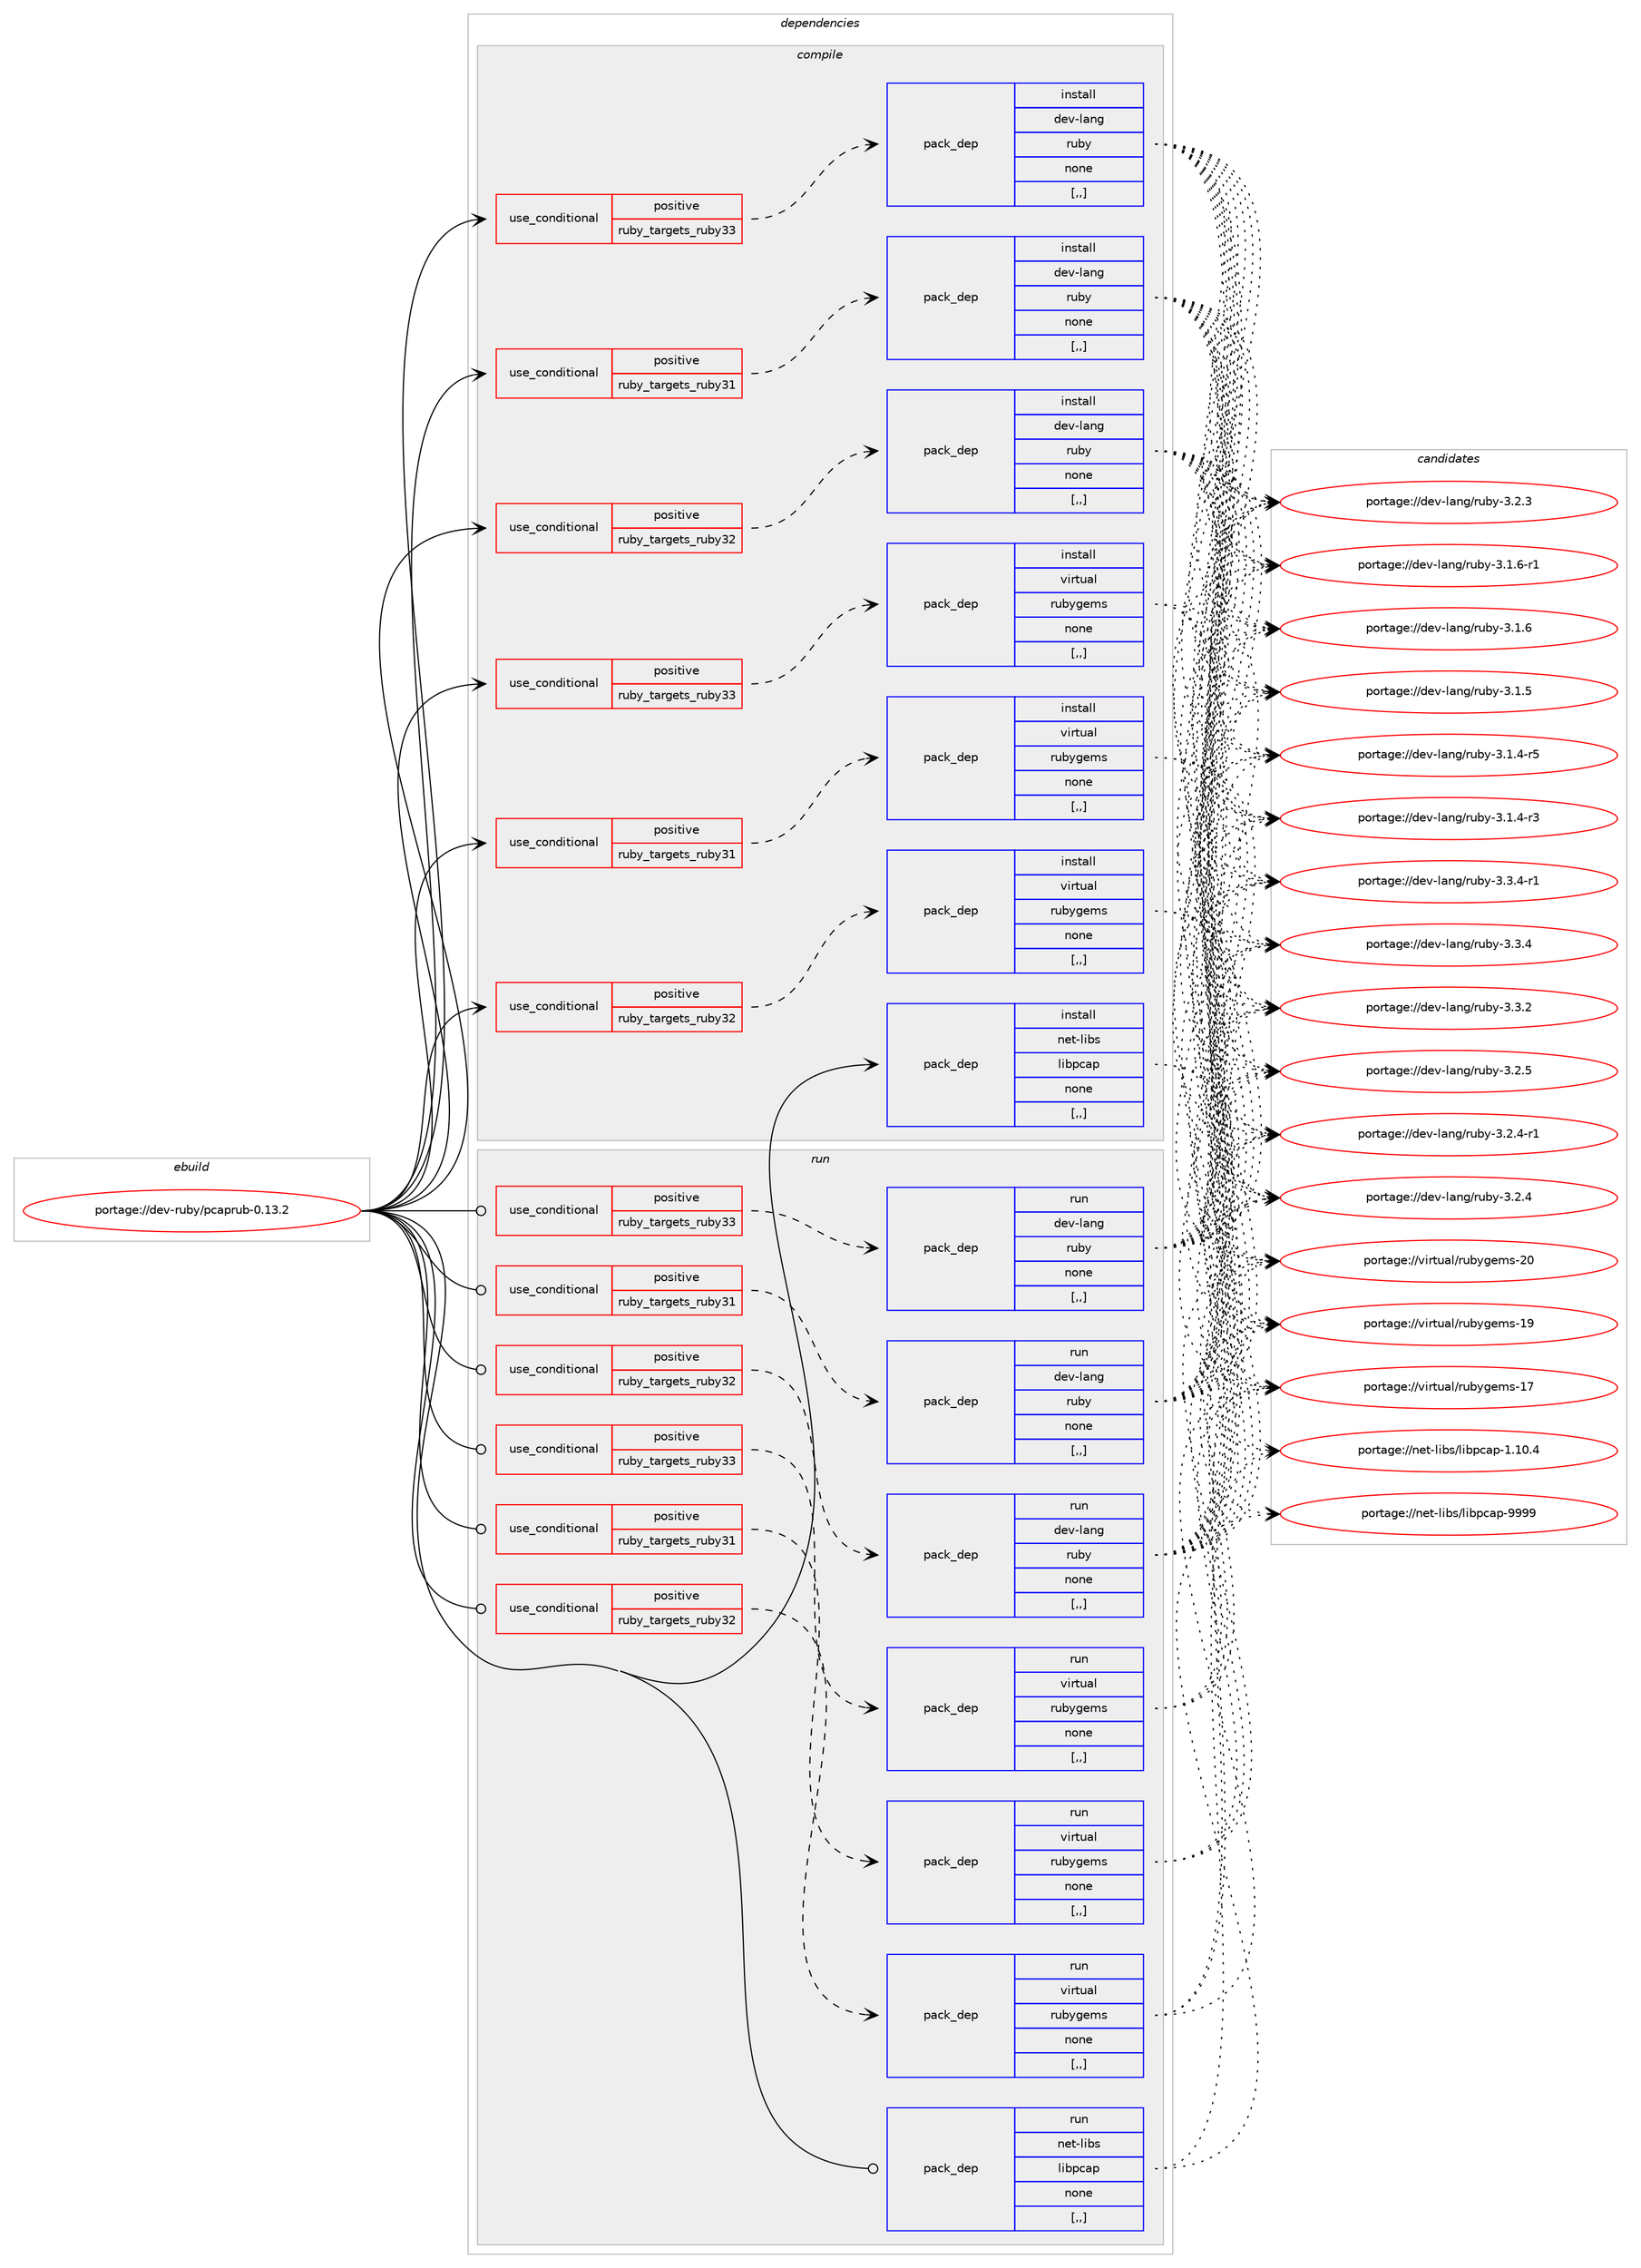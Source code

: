digraph prolog {

# *************
# Graph options
# *************

newrank=true;
concentrate=true;
compound=true;
graph [rankdir=LR,fontname=Helvetica,fontsize=10,ranksep=1.5];#, ranksep=2.5, nodesep=0.2];
edge  [arrowhead=vee];
node  [fontname=Helvetica,fontsize=10];

# **********
# The ebuild
# **********

subgraph cluster_leftcol {
color=gray;
label=<<i>ebuild</i>>;
id [label="portage://dev-ruby/pcaprub-0.13.2", color=red, width=4, href="../dev-ruby/pcaprub-0.13.2.svg"];
}

# ****************
# The dependencies
# ****************

subgraph cluster_midcol {
color=gray;
label=<<i>dependencies</i>>;
subgraph cluster_compile {
fillcolor="#eeeeee";
style=filled;
label=<<i>compile</i>>;
subgraph cond52413 {
dependency193895 [label=<<TABLE BORDER="0" CELLBORDER="1" CELLSPACING="0" CELLPADDING="4"><TR><TD ROWSPAN="3" CELLPADDING="10">use_conditional</TD></TR><TR><TD>positive</TD></TR><TR><TD>ruby_targets_ruby31</TD></TR></TABLE>>, shape=none, color=red];
subgraph pack140130 {
dependency193896 [label=<<TABLE BORDER="0" CELLBORDER="1" CELLSPACING="0" CELLPADDING="4" WIDTH="220"><TR><TD ROWSPAN="6" CELLPADDING="30">pack_dep</TD></TR><TR><TD WIDTH="110">install</TD></TR><TR><TD>dev-lang</TD></TR><TR><TD>ruby</TD></TR><TR><TD>none</TD></TR><TR><TD>[,,]</TD></TR></TABLE>>, shape=none, color=blue];
}
dependency193895:e -> dependency193896:w [weight=20,style="dashed",arrowhead="vee"];
}
id:e -> dependency193895:w [weight=20,style="solid",arrowhead="vee"];
subgraph cond52414 {
dependency193897 [label=<<TABLE BORDER="0" CELLBORDER="1" CELLSPACING="0" CELLPADDING="4"><TR><TD ROWSPAN="3" CELLPADDING="10">use_conditional</TD></TR><TR><TD>positive</TD></TR><TR><TD>ruby_targets_ruby31</TD></TR></TABLE>>, shape=none, color=red];
subgraph pack140131 {
dependency193898 [label=<<TABLE BORDER="0" CELLBORDER="1" CELLSPACING="0" CELLPADDING="4" WIDTH="220"><TR><TD ROWSPAN="6" CELLPADDING="30">pack_dep</TD></TR><TR><TD WIDTH="110">install</TD></TR><TR><TD>virtual</TD></TR><TR><TD>rubygems</TD></TR><TR><TD>none</TD></TR><TR><TD>[,,]</TD></TR></TABLE>>, shape=none, color=blue];
}
dependency193897:e -> dependency193898:w [weight=20,style="dashed",arrowhead="vee"];
}
id:e -> dependency193897:w [weight=20,style="solid",arrowhead="vee"];
subgraph cond52415 {
dependency193899 [label=<<TABLE BORDER="0" CELLBORDER="1" CELLSPACING="0" CELLPADDING="4"><TR><TD ROWSPAN="3" CELLPADDING="10">use_conditional</TD></TR><TR><TD>positive</TD></TR><TR><TD>ruby_targets_ruby32</TD></TR></TABLE>>, shape=none, color=red];
subgraph pack140132 {
dependency193900 [label=<<TABLE BORDER="0" CELLBORDER="1" CELLSPACING="0" CELLPADDING="4" WIDTH="220"><TR><TD ROWSPAN="6" CELLPADDING="30">pack_dep</TD></TR><TR><TD WIDTH="110">install</TD></TR><TR><TD>dev-lang</TD></TR><TR><TD>ruby</TD></TR><TR><TD>none</TD></TR><TR><TD>[,,]</TD></TR></TABLE>>, shape=none, color=blue];
}
dependency193899:e -> dependency193900:w [weight=20,style="dashed",arrowhead="vee"];
}
id:e -> dependency193899:w [weight=20,style="solid",arrowhead="vee"];
subgraph cond52416 {
dependency193901 [label=<<TABLE BORDER="0" CELLBORDER="1" CELLSPACING="0" CELLPADDING="4"><TR><TD ROWSPAN="3" CELLPADDING="10">use_conditional</TD></TR><TR><TD>positive</TD></TR><TR><TD>ruby_targets_ruby32</TD></TR></TABLE>>, shape=none, color=red];
subgraph pack140133 {
dependency193902 [label=<<TABLE BORDER="0" CELLBORDER="1" CELLSPACING="0" CELLPADDING="4" WIDTH="220"><TR><TD ROWSPAN="6" CELLPADDING="30">pack_dep</TD></TR><TR><TD WIDTH="110">install</TD></TR><TR><TD>virtual</TD></TR><TR><TD>rubygems</TD></TR><TR><TD>none</TD></TR><TR><TD>[,,]</TD></TR></TABLE>>, shape=none, color=blue];
}
dependency193901:e -> dependency193902:w [weight=20,style="dashed",arrowhead="vee"];
}
id:e -> dependency193901:w [weight=20,style="solid",arrowhead="vee"];
subgraph cond52417 {
dependency193903 [label=<<TABLE BORDER="0" CELLBORDER="1" CELLSPACING="0" CELLPADDING="4"><TR><TD ROWSPAN="3" CELLPADDING="10">use_conditional</TD></TR><TR><TD>positive</TD></TR><TR><TD>ruby_targets_ruby33</TD></TR></TABLE>>, shape=none, color=red];
subgraph pack140134 {
dependency193904 [label=<<TABLE BORDER="0" CELLBORDER="1" CELLSPACING="0" CELLPADDING="4" WIDTH="220"><TR><TD ROWSPAN="6" CELLPADDING="30">pack_dep</TD></TR><TR><TD WIDTH="110">install</TD></TR><TR><TD>dev-lang</TD></TR><TR><TD>ruby</TD></TR><TR><TD>none</TD></TR><TR><TD>[,,]</TD></TR></TABLE>>, shape=none, color=blue];
}
dependency193903:e -> dependency193904:w [weight=20,style="dashed",arrowhead="vee"];
}
id:e -> dependency193903:w [weight=20,style="solid",arrowhead="vee"];
subgraph cond52418 {
dependency193905 [label=<<TABLE BORDER="0" CELLBORDER="1" CELLSPACING="0" CELLPADDING="4"><TR><TD ROWSPAN="3" CELLPADDING="10">use_conditional</TD></TR><TR><TD>positive</TD></TR><TR><TD>ruby_targets_ruby33</TD></TR></TABLE>>, shape=none, color=red];
subgraph pack140135 {
dependency193906 [label=<<TABLE BORDER="0" CELLBORDER="1" CELLSPACING="0" CELLPADDING="4" WIDTH="220"><TR><TD ROWSPAN="6" CELLPADDING="30">pack_dep</TD></TR><TR><TD WIDTH="110">install</TD></TR><TR><TD>virtual</TD></TR><TR><TD>rubygems</TD></TR><TR><TD>none</TD></TR><TR><TD>[,,]</TD></TR></TABLE>>, shape=none, color=blue];
}
dependency193905:e -> dependency193906:w [weight=20,style="dashed",arrowhead="vee"];
}
id:e -> dependency193905:w [weight=20,style="solid",arrowhead="vee"];
subgraph pack140136 {
dependency193907 [label=<<TABLE BORDER="0" CELLBORDER="1" CELLSPACING="0" CELLPADDING="4" WIDTH="220"><TR><TD ROWSPAN="6" CELLPADDING="30">pack_dep</TD></TR><TR><TD WIDTH="110">install</TD></TR><TR><TD>net-libs</TD></TR><TR><TD>libpcap</TD></TR><TR><TD>none</TD></TR><TR><TD>[,,]</TD></TR></TABLE>>, shape=none, color=blue];
}
id:e -> dependency193907:w [weight=20,style="solid",arrowhead="vee"];
}
subgraph cluster_compileandrun {
fillcolor="#eeeeee";
style=filled;
label=<<i>compile and run</i>>;
}
subgraph cluster_run {
fillcolor="#eeeeee";
style=filled;
label=<<i>run</i>>;
subgraph cond52419 {
dependency193908 [label=<<TABLE BORDER="0" CELLBORDER="1" CELLSPACING="0" CELLPADDING="4"><TR><TD ROWSPAN="3" CELLPADDING="10">use_conditional</TD></TR><TR><TD>positive</TD></TR><TR><TD>ruby_targets_ruby31</TD></TR></TABLE>>, shape=none, color=red];
subgraph pack140137 {
dependency193909 [label=<<TABLE BORDER="0" CELLBORDER="1" CELLSPACING="0" CELLPADDING="4" WIDTH="220"><TR><TD ROWSPAN="6" CELLPADDING="30">pack_dep</TD></TR><TR><TD WIDTH="110">run</TD></TR><TR><TD>dev-lang</TD></TR><TR><TD>ruby</TD></TR><TR><TD>none</TD></TR><TR><TD>[,,]</TD></TR></TABLE>>, shape=none, color=blue];
}
dependency193908:e -> dependency193909:w [weight=20,style="dashed",arrowhead="vee"];
}
id:e -> dependency193908:w [weight=20,style="solid",arrowhead="odot"];
subgraph cond52420 {
dependency193910 [label=<<TABLE BORDER="0" CELLBORDER="1" CELLSPACING="0" CELLPADDING="4"><TR><TD ROWSPAN="3" CELLPADDING="10">use_conditional</TD></TR><TR><TD>positive</TD></TR><TR><TD>ruby_targets_ruby31</TD></TR></TABLE>>, shape=none, color=red];
subgraph pack140138 {
dependency193911 [label=<<TABLE BORDER="0" CELLBORDER="1" CELLSPACING="0" CELLPADDING="4" WIDTH="220"><TR><TD ROWSPAN="6" CELLPADDING="30">pack_dep</TD></TR><TR><TD WIDTH="110">run</TD></TR><TR><TD>virtual</TD></TR><TR><TD>rubygems</TD></TR><TR><TD>none</TD></TR><TR><TD>[,,]</TD></TR></TABLE>>, shape=none, color=blue];
}
dependency193910:e -> dependency193911:w [weight=20,style="dashed",arrowhead="vee"];
}
id:e -> dependency193910:w [weight=20,style="solid",arrowhead="odot"];
subgraph cond52421 {
dependency193912 [label=<<TABLE BORDER="0" CELLBORDER="1" CELLSPACING="0" CELLPADDING="4"><TR><TD ROWSPAN="3" CELLPADDING="10">use_conditional</TD></TR><TR><TD>positive</TD></TR><TR><TD>ruby_targets_ruby32</TD></TR></TABLE>>, shape=none, color=red];
subgraph pack140139 {
dependency193913 [label=<<TABLE BORDER="0" CELLBORDER="1" CELLSPACING="0" CELLPADDING="4" WIDTH="220"><TR><TD ROWSPAN="6" CELLPADDING="30">pack_dep</TD></TR><TR><TD WIDTH="110">run</TD></TR><TR><TD>dev-lang</TD></TR><TR><TD>ruby</TD></TR><TR><TD>none</TD></TR><TR><TD>[,,]</TD></TR></TABLE>>, shape=none, color=blue];
}
dependency193912:e -> dependency193913:w [weight=20,style="dashed",arrowhead="vee"];
}
id:e -> dependency193912:w [weight=20,style="solid",arrowhead="odot"];
subgraph cond52422 {
dependency193914 [label=<<TABLE BORDER="0" CELLBORDER="1" CELLSPACING="0" CELLPADDING="4"><TR><TD ROWSPAN="3" CELLPADDING="10">use_conditional</TD></TR><TR><TD>positive</TD></TR><TR><TD>ruby_targets_ruby32</TD></TR></TABLE>>, shape=none, color=red];
subgraph pack140140 {
dependency193915 [label=<<TABLE BORDER="0" CELLBORDER="1" CELLSPACING="0" CELLPADDING="4" WIDTH="220"><TR><TD ROWSPAN="6" CELLPADDING="30">pack_dep</TD></TR><TR><TD WIDTH="110">run</TD></TR><TR><TD>virtual</TD></TR><TR><TD>rubygems</TD></TR><TR><TD>none</TD></TR><TR><TD>[,,]</TD></TR></TABLE>>, shape=none, color=blue];
}
dependency193914:e -> dependency193915:w [weight=20,style="dashed",arrowhead="vee"];
}
id:e -> dependency193914:w [weight=20,style="solid",arrowhead="odot"];
subgraph cond52423 {
dependency193916 [label=<<TABLE BORDER="0" CELLBORDER="1" CELLSPACING="0" CELLPADDING="4"><TR><TD ROWSPAN="3" CELLPADDING="10">use_conditional</TD></TR><TR><TD>positive</TD></TR><TR><TD>ruby_targets_ruby33</TD></TR></TABLE>>, shape=none, color=red];
subgraph pack140141 {
dependency193917 [label=<<TABLE BORDER="0" CELLBORDER="1" CELLSPACING="0" CELLPADDING="4" WIDTH="220"><TR><TD ROWSPAN="6" CELLPADDING="30">pack_dep</TD></TR><TR><TD WIDTH="110">run</TD></TR><TR><TD>dev-lang</TD></TR><TR><TD>ruby</TD></TR><TR><TD>none</TD></TR><TR><TD>[,,]</TD></TR></TABLE>>, shape=none, color=blue];
}
dependency193916:e -> dependency193917:w [weight=20,style="dashed",arrowhead="vee"];
}
id:e -> dependency193916:w [weight=20,style="solid",arrowhead="odot"];
subgraph cond52424 {
dependency193918 [label=<<TABLE BORDER="0" CELLBORDER="1" CELLSPACING="0" CELLPADDING="4"><TR><TD ROWSPAN="3" CELLPADDING="10">use_conditional</TD></TR><TR><TD>positive</TD></TR><TR><TD>ruby_targets_ruby33</TD></TR></TABLE>>, shape=none, color=red];
subgraph pack140142 {
dependency193919 [label=<<TABLE BORDER="0" CELLBORDER="1" CELLSPACING="0" CELLPADDING="4" WIDTH="220"><TR><TD ROWSPAN="6" CELLPADDING="30">pack_dep</TD></TR><TR><TD WIDTH="110">run</TD></TR><TR><TD>virtual</TD></TR><TR><TD>rubygems</TD></TR><TR><TD>none</TD></TR><TR><TD>[,,]</TD></TR></TABLE>>, shape=none, color=blue];
}
dependency193918:e -> dependency193919:w [weight=20,style="dashed",arrowhead="vee"];
}
id:e -> dependency193918:w [weight=20,style="solid",arrowhead="odot"];
subgraph pack140143 {
dependency193920 [label=<<TABLE BORDER="0" CELLBORDER="1" CELLSPACING="0" CELLPADDING="4" WIDTH="220"><TR><TD ROWSPAN="6" CELLPADDING="30">pack_dep</TD></TR><TR><TD WIDTH="110">run</TD></TR><TR><TD>net-libs</TD></TR><TR><TD>libpcap</TD></TR><TR><TD>none</TD></TR><TR><TD>[,,]</TD></TR></TABLE>>, shape=none, color=blue];
}
id:e -> dependency193920:w [weight=20,style="solid",arrowhead="odot"];
}
}

# **************
# The candidates
# **************

subgraph cluster_choices {
rank=same;
color=gray;
label=<<i>candidates</i>>;

subgraph choice140130 {
color=black;
nodesep=1;
choice100101118451089711010347114117981214551465146524511449 [label="portage://dev-lang/ruby-3.3.4-r1", color=red, width=4,href="../dev-lang/ruby-3.3.4-r1.svg"];
choice10010111845108971101034711411798121455146514652 [label="portage://dev-lang/ruby-3.3.4", color=red, width=4,href="../dev-lang/ruby-3.3.4.svg"];
choice10010111845108971101034711411798121455146514650 [label="portage://dev-lang/ruby-3.3.2", color=red, width=4,href="../dev-lang/ruby-3.3.2.svg"];
choice10010111845108971101034711411798121455146504653 [label="portage://dev-lang/ruby-3.2.5", color=red, width=4,href="../dev-lang/ruby-3.2.5.svg"];
choice100101118451089711010347114117981214551465046524511449 [label="portage://dev-lang/ruby-3.2.4-r1", color=red, width=4,href="../dev-lang/ruby-3.2.4-r1.svg"];
choice10010111845108971101034711411798121455146504652 [label="portage://dev-lang/ruby-3.2.4", color=red, width=4,href="../dev-lang/ruby-3.2.4.svg"];
choice10010111845108971101034711411798121455146504651 [label="portage://dev-lang/ruby-3.2.3", color=red, width=4,href="../dev-lang/ruby-3.2.3.svg"];
choice100101118451089711010347114117981214551464946544511449 [label="portage://dev-lang/ruby-3.1.6-r1", color=red, width=4,href="../dev-lang/ruby-3.1.6-r1.svg"];
choice10010111845108971101034711411798121455146494654 [label="portage://dev-lang/ruby-3.1.6", color=red, width=4,href="../dev-lang/ruby-3.1.6.svg"];
choice10010111845108971101034711411798121455146494653 [label="portage://dev-lang/ruby-3.1.5", color=red, width=4,href="../dev-lang/ruby-3.1.5.svg"];
choice100101118451089711010347114117981214551464946524511453 [label="portage://dev-lang/ruby-3.1.4-r5", color=red, width=4,href="../dev-lang/ruby-3.1.4-r5.svg"];
choice100101118451089711010347114117981214551464946524511451 [label="portage://dev-lang/ruby-3.1.4-r3", color=red, width=4,href="../dev-lang/ruby-3.1.4-r3.svg"];
dependency193896:e -> choice100101118451089711010347114117981214551465146524511449:w [style=dotted,weight="100"];
dependency193896:e -> choice10010111845108971101034711411798121455146514652:w [style=dotted,weight="100"];
dependency193896:e -> choice10010111845108971101034711411798121455146514650:w [style=dotted,weight="100"];
dependency193896:e -> choice10010111845108971101034711411798121455146504653:w [style=dotted,weight="100"];
dependency193896:e -> choice100101118451089711010347114117981214551465046524511449:w [style=dotted,weight="100"];
dependency193896:e -> choice10010111845108971101034711411798121455146504652:w [style=dotted,weight="100"];
dependency193896:e -> choice10010111845108971101034711411798121455146504651:w [style=dotted,weight="100"];
dependency193896:e -> choice100101118451089711010347114117981214551464946544511449:w [style=dotted,weight="100"];
dependency193896:e -> choice10010111845108971101034711411798121455146494654:w [style=dotted,weight="100"];
dependency193896:e -> choice10010111845108971101034711411798121455146494653:w [style=dotted,weight="100"];
dependency193896:e -> choice100101118451089711010347114117981214551464946524511453:w [style=dotted,weight="100"];
dependency193896:e -> choice100101118451089711010347114117981214551464946524511451:w [style=dotted,weight="100"];
}
subgraph choice140131 {
color=black;
nodesep=1;
choice118105114116117971084711411798121103101109115455048 [label="portage://virtual/rubygems-20", color=red, width=4,href="../virtual/rubygems-20.svg"];
choice118105114116117971084711411798121103101109115454957 [label="portage://virtual/rubygems-19", color=red, width=4,href="../virtual/rubygems-19.svg"];
choice118105114116117971084711411798121103101109115454955 [label="portage://virtual/rubygems-17", color=red, width=4,href="../virtual/rubygems-17.svg"];
dependency193898:e -> choice118105114116117971084711411798121103101109115455048:w [style=dotted,weight="100"];
dependency193898:e -> choice118105114116117971084711411798121103101109115454957:w [style=dotted,weight="100"];
dependency193898:e -> choice118105114116117971084711411798121103101109115454955:w [style=dotted,weight="100"];
}
subgraph choice140132 {
color=black;
nodesep=1;
choice100101118451089711010347114117981214551465146524511449 [label="portage://dev-lang/ruby-3.3.4-r1", color=red, width=4,href="../dev-lang/ruby-3.3.4-r1.svg"];
choice10010111845108971101034711411798121455146514652 [label="portage://dev-lang/ruby-3.3.4", color=red, width=4,href="../dev-lang/ruby-3.3.4.svg"];
choice10010111845108971101034711411798121455146514650 [label="portage://dev-lang/ruby-3.3.2", color=red, width=4,href="../dev-lang/ruby-3.3.2.svg"];
choice10010111845108971101034711411798121455146504653 [label="portage://dev-lang/ruby-3.2.5", color=red, width=4,href="../dev-lang/ruby-3.2.5.svg"];
choice100101118451089711010347114117981214551465046524511449 [label="portage://dev-lang/ruby-3.2.4-r1", color=red, width=4,href="../dev-lang/ruby-3.2.4-r1.svg"];
choice10010111845108971101034711411798121455146504652 [label="portage://dev-lang/ruby-3.2.4", color=red, width=4,href="../dev-lang/ruby-3.2.4.svg"];
choice10010111845108971101034711411798121455146504651 [label="portage://dev-lang/ruby-3.2.3", color=red, width=4,href="../dev-lang/ruby-3.2.3.svg"];
choice100101118451089711010347114117981214551464946544511449 [label="portage://dev-lang/ruby-3.1.6-r1", color=red, width=4,href="../dev-lang/ruby-3.1.6-r1.svg"];
choice10010111845108971101034711411798121455146494654 [label="portage://dev-lang/ruby-3.1.6", color=red, width=4,href="../dev-lang/ruby-3.1.6.svg"];
choice10010111845108971101034711411798121455146494653 [label="portage://dev-lang/ruby-3.1.5", color=red, width=4,href="../dev-lang/ruby-3.1.5.svg"];
choice100101118451089711010347114117981214551464946524511453 [label="portage://dev-lang/ruby-3.1.4-r5", color=red, width=4,href="../dev-lang/ruby-3.1.4-r5.svg"];
choice100101118451089711010347114117981214551464946524511451 [label="portage://dev-lang/ruby-3.1.4-r3", color=red, width=4,href="../dev-lang/ruby-3.1.4-r3.svg"];
dependency193900:e -> choice100101118451089711010347114117981214551465146524511449:w [style=dotted,weight="100"];
dependency193900:e -> choice10010111845108971101034711411798121455146514652:w [style=dotted,weight="100"];
dependency193900:e -> choice10010111845108971101034711411798121455146514650:w [style=dotted,weight="100"];
dependency193900:e -> choice10010111845108971101034711411798121455146504653:w [style=dotted,weight="100"];
dependency193900:e -> choice100101118451089711010347114117981214551465046524511449:w [style=dotted,weight="100"];
dependency193900:e -> choice10010111845108971101034711411798121455146504652:w [style=dotted,weight="100"];
dependency193900:e -> choice10010111845108971101034711411798121455146504651:w [style=dotted,weight="100"];
dependency193900:e -> choice100101118451089711010347114117981214551464946544511449:w [style=dotted,weight="100"];
dependency193900:e -> choice10010111845108971101034711411798121455146494654:w [style=dotted,weight="100"];
dependency193900:e -> choice10010111845108971101034711411798121455146494653:w [style=dotted,weight="100"];
dependency193900:e -> choice100101118451089711010347114117981214551464946524511453:w [style=dotted,weight="100"];
dependency193900:e -> choice100101118451089711010347114117981214551464946524511451:w [style=dotted,weight="100"];
}
subgraph choice140133 {
color=black;
nodesep=1;
choice118105114116117971084711411798121103101109115455048 [label="portage://virtual/rubygems-20", color=red, width=4,href="../virtual/rubygems-20.svg"];
choice118105114116117971084711411798121103101109115454957 [label="portage://virtual/rubygems-19", color=red, width=4,href="../virtual/rubygems-19.svg"];
choice118105114116117971084711411798121103101109115454955 [label="portage://virtual/rubygems-17", color=red, width=4,href="../virtual/rubygems-17.svg"];
dependency193902:e -> choice118105114116117971084711411798121103101109115455048:w [style=dotted,weight="100"];
dependency193902:e -> choice118105114116117971084711411798121103101109115454957:w [style=dotted,weight="100"];
dependency193902:e -> choice118105114116117971084711411798121103101109115454955:w [style=dotted,weight="100"];
}
subgraph choice140134 {
color=black;
nodesep=1;
choice100101118451089711010347114117981214551465146524511449 [label="portage://dev-lang/ruby-3.3.4-r1", color=red, width=4,href="../dev-lang/ruby-3.3.4-r1.svg"];
choice10010111845108971101034711411798121455146514652 [label="portage://dev-lang/ruby-3.3.4", color=red, width=4,href="../dev-lang/ruby-3.3.4.svg"];
choice10010111845108971101034711411798121455146514650 [label="portage://dev-lang/ruby-3.3.2", color=red, width=4,href="../dev-lang/ruby-3.3.2.svg"];
choice10010111845108971101034711411798121455146504653 [label="portage://dev-lang/ruby-3.2.5", color=red, width=4,href="../dev-lang/ruby-3.2.5.svg"];
choice100101118451089711010347114117981214551465046524511449 [label="portage://dev-lang/ruby-3.2.4-r1", color=red, width=4,href="../dev-lang/ruby-3.2.4-r1.svg"];
choice10010111845108971101034711411798121455146504652 [label="portage://dev-lang/ruby-3.2.4", color=red, width=4,href="../dev-lang/ruby-3.2.4.svg"];
choice10010111845108971101034711411798121455146504651 [label="portage://dev-lang/ruby-3.2.3", color=red, width=4,href="../dev-lang/ruby-3.2.3.svg"];
choice100101118451089711010347114117981214551464946544511449 [label="portage://dev-lang/ruby-3.1.6-r1", color=red, width=4,href="../dev-lang/ruby-3.1.6-r1.svg"];
choice10010111845108971101034711411798121455146494654 [label="portage://dev-lang/ruby-3.1.6", color=red, width=4,href="../dev-lang/ruby-3.1.6.svg"];
choice10010111845108971101034711411798121455146494653 [label="portage://dev-lang/ruby-3.1.5", color=red, width=4,href="../dev-lang/ruby-3.1.5.svg"];
choice100101118451089711010347114117981214551464946524511453 [label="portage://dev-lang/ruby-3.1.4-r5", color=red, width=4,href="../dev-lang/ruby-3.1.4-r5.svg"];
choice100101118451089711010347114117981214551464946524511451 [label="portage://dev-lang/ruby-3.1.4-r3", color=red, width=4,href="../dev-lang/ruby-3.1.4-r3.svg"];
dependency193904:e -> choice100101118451089711010347114117981214551465146524511449:w [style=dotted,weight="100"];
dependency193904:e -> choice10010111845108971101034711411798121455146514652:w [style=dotted,weight="100"];
dependency193904:e -> choice10010111845108971101034711411798121455146514650:w [style=dotted,weight="100"];
dependency193904:e -> choice10010111845108971101034711411798121455146504653:w [style=dotted,weight="100"];
dependency193904:e -> choice100101118451089711010347114117981214551465046524511449:w [style=dotted,weight="100"];
dependency193904:e -> choice10010111845108971101034711411798121455146504652:w [style=dotted,weight="100"];
dependency193904:e -> choice10010111845108971101034711411798121455146504651:w [style=dotted,weight="100"];
dependency193904:e -> choice100101118451089711010347114117981214551464946544511449:w [style=dotted,weight="100"];
dependency193904:e -> choice10010111845108971101034711411798121455146494654:w [style=dotted,weight="100"];
dependency193904:e -> choice10010111845108971101034711411798121455146494653:w [style=dotted,weight="100"];
dependency193904:e -> choice100101118451089711010347114117981214551464946524511453:w [style=dotted,weight="100"];
dependency193904:e -> choice100101118451089711010347114117981214551464946524511451:w [style=dotted,weight="100"];
}
subgraph choice140135 {
color=black;
nodesep=1;
choice118105114116117971084711411798121103101109115455048 [label="portage://virtual/rubygems-20", color=red, width=4,href="../virtual/rubygems-20.svg"];
choice118105114116117971084711411798121103101109115454957 [label="portage://virtual/rubygems-19", color=red, width=4,href="../virtual/rubygems-19.svg"];
choice118105114116117971084711411798121103101109115454955 [label="portage://virtual/rubygems-17", color=red, width=4,href="../virtual/rubygems-17.svg"];
dependency193906:e -> choice118105114116117971084711411798121103101109115455048:w [style=dotted,weight="100"];
dependency193906:e -> choice118105114116117971084711411798121103101109115454957:w [style=dotted,weight="100"];
dependency193906:e -> choice118105114116117971084711411798121103101109115454955:w [style=dotted,weight="100"];
}
subgraph choice140136 {
color=black;
nodesep=1;
choice1101011164510810598115471081059811299971124557575757 [label="portage://net-libs/libpcap-9999", color=red, width=4,href="../net-libs/libpcap-9999.svg"];
choice11010111645108105981154710810598112999711245494649484652 [label="portage://net-libs/libpcap-1.10.4", color=red, width=4,href="../net-libs/libpcap-1.10.4.svg"];
dependency193907:e -> choice1101011164510810598115471081059811299971124557575757:w [style=dotted,weight="100"];
dependency193907:e -> choice11010111645108105981154710810598112999711245494649484652:w [style=dotted,weight="100"];
}
subgraph choice140137 {
color=black;
nodesep=1;
choice100101118451089711010347114117981214551465146524511449 [label="portage://dev-lang/ruby-3.3.4-r1", color=red, width=4,href="../dev-lang/ruby-3.3.4-r1.svg"];
choice10010111845108971101034711411798121455146514652 [label="portage://dev-lang/ruby-3.3.4", color=red, width=4,href="../dev-lang/ruby-3.3.4.svg"];
choice10010111845108971101034711411798121455146514650 [label="portage://dev-lang/ruby-3.3.2", color=red, width=4,href="../dev-lang/ruby-3.3.2.svg"];
choice10010111845108971101034711411798121455146504653 [label="portage://dev-lang/ruby-3.2.5", color=red, width=4,href="../dev-lang/ruby-3.2.5.svg"];
choice100101118451089711010347114117981214551465046524511449 [label="portage://dev-lang/ruby-3.2.4-r1", color=red, width=4,href="../dev-lang/ruby-3.2.4-r1.svg"];
choice10010111845108971101034711411798121455146504652 [label="portage://dev-lang/ruby-3.2.4", color=red, width=4,href="../dev-lang/ruby-3.2.4.svg"];
choice10010111845108971101034711411798121455146504651 [label="portage://dev-lang/ruby-3.2.3", color=red, width=4,href="../dev-lang/ruby-3.2.3.svg"];
choice100101118451089711010347114117981214551464946544511449 [label="portage://dev-lang/ruby-3.1.6-r1", color=red, width=4,href="../dev-lang/ruby-3.1.6-r1.svg"];
choice10010111845108971101034711411798121455146494654 [label="portage://dev-lang/ruby-3.1.6", color=red, width=4,href="../dev-lang/ruby-3.1.6.svg"];
choice10010111845108971101034711411798121455146494653 [label="portage://dev-lang/ruby-3.1.5", color=red, width=4,href="../dev-lang/ruby-3.1.5.svg"];
choice100101118451089711010347114117981214551464946524511453 [label="portage://dev-lang/ruby-3.1.4-r5", color=red, width=4,href="../dev-lang/ruby-3.1.4-r5.svg"];
choice100101118451089711010347114117981214551464946524511451 [label="portage://dev-lang/ruby-3.1.4-r3", color=red, width=4,href="../dev-lang/ruby-3.1.4-r3.svg"];
dependency193909:e -> choice100101118451089711010347114117981214551465146524511449:w [style=dotted,weight="100"];
dependency193909:e -> choice10010111845108971101034711411798121455146514652:w [style=dotted,weight="100"];
dependency193909:e -> choice10010111845108971101034711411798121455146514650:w [style=dotted,weight="100"];
dependency193909:e -> choice10010111845108971101034711411798121455146504653:w [style=dotted,weight="100"];
dependency193909:e -> choice100101118451089711010347114117981214551465046524511449:w [style=dotted,weight="100"];
dependency193909:e -> choice10010111845108971101034711411798121455146504652:w [style=dotted,weight="100"];
dependency193909:e -> choice10010111845108971101034711411798121455146504651:w [style=dotted,weight="100"];
dependency193909:e -> choice100101118451089711010347114117981214551464946544511449:w [style=dotted,weight="100"];
dependency193909:e -> choice10010111845108971101034711411798121455146494654:w [style=dotted,weight="100"];
dependency193909:e -> choice10010111845108971101034711411798121455146494653:w [style=dotted,weight="100"];
dependency193909:e -> choice100101118451089711010347114117981214551464946524511453:w [style=dotted,weight="100"];
dependency193909:e -> choice100101118451089711010347114117981214551464946524511451:w [style=dotted,weight="100"];
}
subgraph choice140138 {
color=black;
nodesep=1;
choice118105114116117971084711411798121103101109115455048 [label="portage://virtual/rubygems-20", color=red, width=4,href="../virtual/rubygems-20.svg"];
choice118105114116117971084711411798121103101109115454957 [label="portage://virtual/rubygems-19", color=red, width=4,href="../virtual/rubygems-19.svg"];
choice118105114116117971084711411798121103101109115454955 [label="portage://virtual/rubygems-17", color=red, width=4,href="../virtual/rubygems-17.svg"];
dependency193911:e -> choice118105114116117971084711411798121103101109115455048:w [style=dotted,weight="100"];
dependency193911:e -> choice118105114116117971084711411798121103101109115454957:w [style=dotted,weight="100"];
dependency193911:e -> choice118105114116117971084711411798121103101109115454955:w [style=dotted,weight="100"];
}
subgraph choice140139 {
color=black;
nodesep=1;
choice100101118451089711010347114117981214551465146524511449 [label="portage://dev-lang/ruby-3.3.4-r1", color=red, width=4,href="../dev-lang/ruby-3.3.4-r1.svg"];
choice10010111845108971101034711411798121455146514652 [label="portage://dev-lang/ruby-3.3.4", color=red, width=4,href="../dev-lang/ruby-3.3.4.svg"];
choice10010111845108971101034711411798121455146514650 [label="portage://dev-lang/ruby-3.3.2", color=red, width=4,href="../dev-lang/ruby-3.3.2.svg"];
choice10010111845108971101034711411798121455146504653 [label="portage://dev-lang/ruby-3.2.5", color=red, width=4,href="../dev-lang/ruby-3.2.5.svg"];
choice100101118451089711010347114117981214551465046524511449 [label="portage://dev-lang/ruby-3.2.4-r1", color=red, width=4,href="../dev-lang/ruby-3.2.4-r1.svg"];
choice10010111845108971101034711411798121455146504652 [label="portage://dev-lang/ruby-3.2.4", color=red, width=4,href="../dev-lang/ruby-3.2.4.svg"];
choice10010111845108971101034711411798121455146504651 [label="portage://dev-lang/ruby-3.2.3", color=red, width=4,href="../dev-lang/ruby-3.2.3.svg"];
choice100101118451089711010347114117981214551464946544511449 [label="portage://dev-lang/ruby-3.1.6-r1", color=red, width=4,href="../dev-lang/ruby-3.1.6-r1.svg"];
choice10010111845108971101034711411798121455146494654 [label="portage://dev-lang/ruby-3.1.6", color=red, width=4,href="../dev-lang/ruby-3.1.6.svg"];
choice10010111845108971101034711411798121455146494653 [label="portage://dev-lang/ruby-3.1.5", color=red, width=4,href="../dev-lang/ruby-3.1.5.svg"];
choice100101118451089711010347114117981214551464946524511453 [label="portage://dev-lang/ruby-3.1.4-r5", color=red, width=4,href="../dev-lang/ruby-3.1.4-r5.svg"];
choice100101118451089711010347114117981214551464946524511451 [label="portage://dev-lang/ruby-3.1.4-r3", color=red, width=4,href="../dev-lang/ruby-3.1.4-r3.svg"];
dependency193913:e -> choice100101118451089711010347114117981214551465146524511449:w [style=dotted,weight="100"];
dependency193913:e -> choice10010111845108971101034711411798121455146514652:w [style=dotted,weight="100"];
dependency193913:e -> choice10010111845108971101034711411798121455146514650:w [style=dotted,weight="100"];
dependency193913:e -> choice10010111845108971101034711411798121455146504653:w [style=dotted,weight="100"];
dependency193913:e -> choice100101118451089711010347114117981214551465046524511449:w [style=dotted,weight="100"];
dependency193913:e -> choice10010111845108971101034711411798121455146504652:w [style=dotted,weight="100"];
dependency193913:e -> choice10010111845108971101034711411798121455146504651:w [style=dotted,weight="100"];
dependency193913:e -> choice100101118451089711010347114117981214551464946544511449:w [style=dotted,weight="100"];
dependency193913:e -> choice10010111845108971101034711411798121455146494654:w [style=dotted,weight="100"];
dependency193913:e -> choice10010111845108971101034711411798121455146494653:w [style=dotted,weight="100"];
dependency193913:e -> choice100101118451089711010347114117981214551464946524511453:w [style=dotted,weight="100"];
dependency193913:e -> choice100101118451089711010347114117981214551464946524511451:w [style=dotted,weight="100"];
}
subgraph choice140140 {
color=black;
nodesep=1;
choice118105114116117971084711411798121103101109115455048 [label="portage://virtual/rubygems-20", color=red, width=4,href="../virtual/rubygems-20.svg"];
choice118105114116117971084711411798121103101109115454957 [label="portage://virtual/rubygems-19", color=red, width=4,href="../virtual/rubygems-19.svg"];
choice118105114116117971084711411798121103101109115454955 [label="portage://virtual/rubygems-17", color=red, width=4,href="../virtual/rubygems-17.svg"];
dependency193915:e -> choice118105114116117971084711411798121103101109115455048:w [style=dotted,weight="100"];
dependency193915:e -> choice118105114116117971084711411798121103101109115454957:w [style=dotted,weight="100"];
dependency193915:e -> choice118105114116117971084711411798121103101109115454955:w [style=dotted,weight="100"];
}
subgraph choice140141 {
color=black;
nodesep=1;
choice100101118451089711010347114117981214551465146524511449 [label="portage://dev-lang/ruby-3.3.4-r1", color=red, width=4,href="../dev-lang/ruby-3.3.4-r1.svg"];
choice10010111845108971101034711411798121455146514652 [label="portage://dev-lang/ruby-3.3.4", color=red, width=4,href="../dev-lang/ruby-3.3.4.svg"];
choice10010111845108971101034711411798121455146514650 [label="portage://dev-lang/ruby-3.3.2", color=red, width=4,href="../dev-lang/ruby-3.3.2.svg"];
choice10010111845108971101034711411798121455146504653 [label="portage://dev-lang/ruby-3.2.5", color=red, width=4,href="../dev-lang/ruby-3.2.5.svg"];
choice100101118451089711010347114117981214551465046524511449 [label="portage://dev-lang/ruby-3.2.4-r1", color=red, width=4,href="../dev-lang/ruby-3.2.4-r1.svg"];
choice10010111845108971101034711411798121455146504652 [label="portage://dev-lang/ruby-3.2.4", color=red, width=4,href="../dev-lang/ruby-3.2.4.svg"];
choice10010111845108971101034711411798121455146504651 [label="portage://dev-lang/ruby-3.2.3", color=red, width=4,href="../dev-lang/ruby-3.2.3.svg"];
choice100101118451089711010347114117981214551464946544511449 [label="portage://dev-lang/ruby-3.1.6-r1", color=red, width=4,href="../dev-lang/ruby-3.1.6-r1.svg"];
choice10010111845108971101034711411798121455146494654 [label="portage://dev-lang/ruby-3.1.6", color=red, width=4,href="../dev-lang/ruby-3.1.6.svg"];
choice10010111845108971101034711411798121455146494653 [label="portage://dev-lang/ruby-3.1.5", color=red, width=4,href="../dev-lang/ruby-3.1.5.svg"];
choice100101118451089711010347114117981214551464946524511453 [label="portage://dev-lang/ruby-3.1.4-r5", color=red, width=4,href="../dev-lang/ruby-3.1.4-r5.svg"];
choice100101118451089711010347114117981214551464946524511451 [label="portage://dev-lang/ruby-3.1.4-r3", color=red, width=4,href="../dev-lang/ruby-3.1.4-r3.svg"];
dependency193917:e -> choice100101118451089711010347114117981214551465146524511449:w [style=dotted,weight="100"];
dependency193917:e -> choice10010111845108971101034711411798121455146514652:w [style=dotted,weight="100"];
dependency193917:e -> choice10010111845108971101034711411798121455146514650:w [style=dotted,weight="100"];
dependency193917:e -> choice10010111845108971101034711411798121455146504653:w [style=dotted,weight="100"];
dependency193917:e -> choice100101118451089711010347114117981214551465046524511449:w [style=dotted,weight="100"];
dependency193917:e -> choice10010111845108971101034711411798121455146504652:w [style=dotted,weight="100"];
dependency193917:e -> choice10010111845108971101034711411798121455146504651:w [style=dotted,weight="100"];
dependency193917:e -> choice100101118451089711010347114117981214551464946544511449:w [style=dotted,weight="100"];
dependency193917:e -> choice10010111845108971101034711411798121455146494654:w [style=dotted,weight="100"];
dependency193917:e -> choice10010111845108971101034711411798121455146494653:w [style=dotted,weight="100"];
dependency193917:e -> choice100101118451089711010347114117981214551464946524511453:w [style=dotted,weight="100"];
dependency193917:e -> choice100101118451089711010347114117981214551464946524511451:w [style=dotted,weight="100"];
}
subgraph choice140142 {
color=black;
nodesep=1;
choice118105114116117971084711411798121103101109115455048 [label="portage://virtual/rubygems-20", color=red, width=4,href="../virtual/rubygems-20.svg"];
choice118105114116117971084711411798121103101109115454957 [label="portage://virtual/rubygems-19", color=red, width=4,href="../virtual/rubygems-19.svg"];
choice118105114116117971084711411798121103101109115454955 [label="portage://virtual/rubygems-17", color=red, width=4,href="../virtual/rubygems-17.svg"];
dependency193919:e -> choice118105114116117971084711411798121103101109115455048:w [style=dotted,weight="100"];
dependency193919:e -> choice118105114116117971084711411798121103101109115454957:w [style=dotted,weight="100"];
dependency193919:e -> choice118105114116117971084711411798121103101109115454955:w [style=dotted,weight="100"];
}
subgraph choice140143 {
color=black;
nodesep=1;
choice1101011164510810598115471081059811299971124557575757 [label="portage://net-libs/libpcap-9999", color=red, width=4,href="../net-libs/libpcap-9999.svg"];
choice11010111645108105981154710810598112999711245494649484652 [label="portage://net-libs/libpcap-1.10.4", color=red, width=4,href="../net-libs/libpcap-1.10.4.svg"];
dependency193920:e -> choice1101011164510810598115471081059811299971124557575757:w [style=dotted,weight="100"];
dependency193920:e -> choice11010111645108105981154710810598112999711245494649484652:w [style=dotted,weight="100"];
}
}

}
